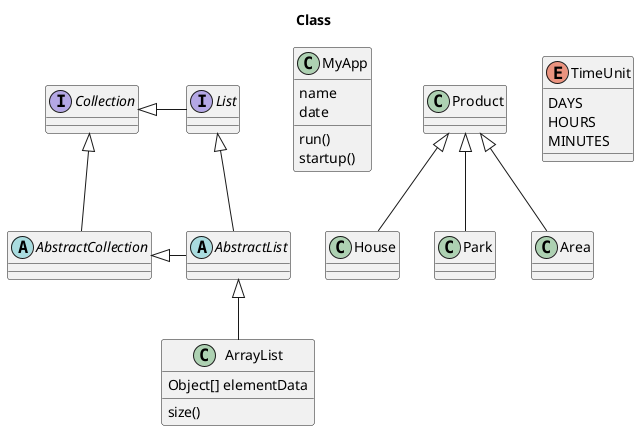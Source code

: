 @startuml
title Class

abstract class AbstractList
abstract AbstractCollection
interface List
interface Collection

class MyApp {
  name
  date
  run()
  startup()
}

class Product {
}

class House {
}

Product <|-- House
Product <|-- Park
Product <|-- Area


List <|-- AbstractList
Collection <|-- AbstractCollection

Collection <|- List
AbstractCollection <|- AbstractList
AbstractList <|-- ArrayList

class ArrayList {
  Object[] elementData
  size()
}

enum TimeUnit {
  DAYS
  HOURS
  MINUTES
}
@enduml